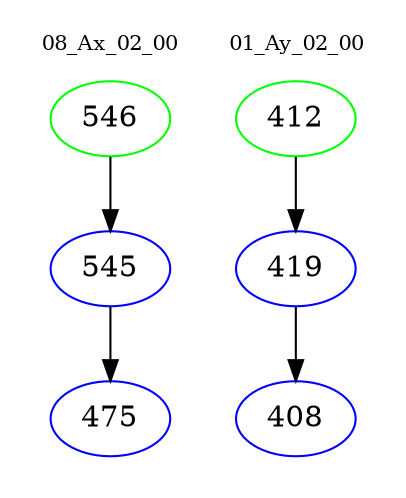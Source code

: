 digraph{
subgraph cluster_0 {
color = white
label = "08_Ax_02_00";
fontsize=10;
T0_546 [label="546", color="green"]
T0_546 -> T0_545 [color="black"]
T0_545 [label="545", color="blue"]
T0_545 -> T0_475 [color="black"]
T0_475 [label="475", color="blue"]
}
subgraph cluster_1 {
color = white
label = "01_Ay_02_00";
fontsize=10;
T1_412 [label="412", color="green"]
T1_412 -> T1_419 [color="black"]
T1_419 [label="419", color="blue"]
T1_419 -> T1_408 [color="black"]
T1_408 [label="408", color="blue"]
}
}
